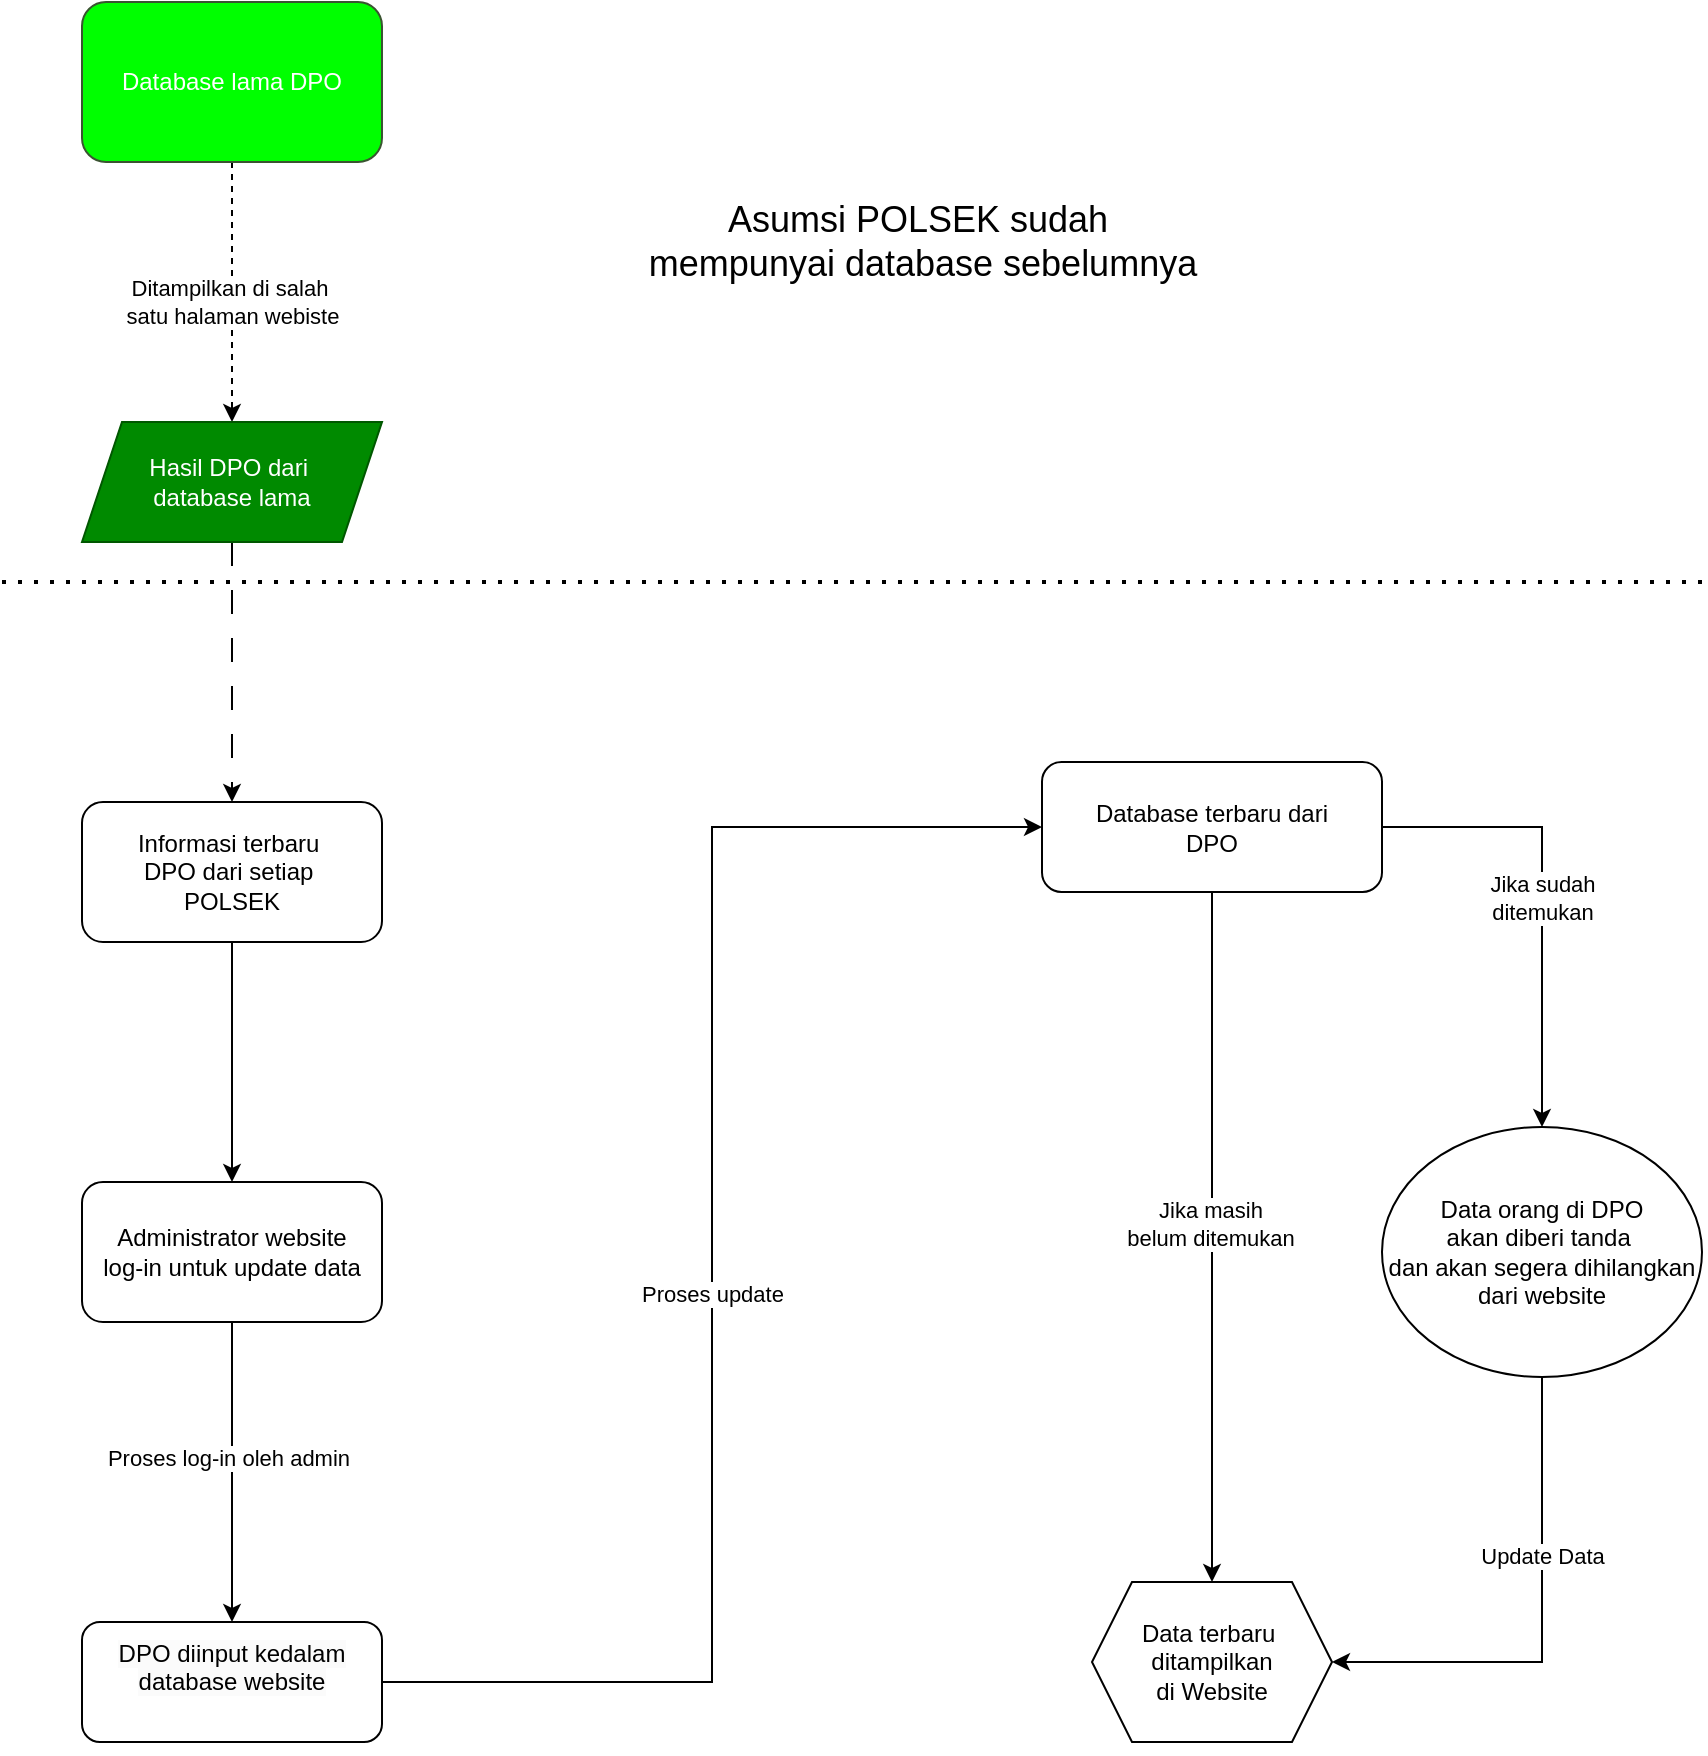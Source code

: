 <mxfile version="24.8.0">
  <diagram name="Page-1" id="Y2Z3QBvSURFrjnvNMTKX">
    <mxGraphModel dx="2276" dy="781" grid="1" gridSize="10" guides="1" tooltips="1" connect="1" arrows="1" fold="1" page="1" pageScale="1" pageWidth="850" pageHeight="1100" math="0" shadow="0">
      <root>
        <mxCell id="0" />
        <mxCell id="1" parent="0" />
        <mxCell id="81gL1InJ4I37fE2AfEwD-23" style="edgeStyle=orthogonalEdgeStyle;rounded=0;orthogonalLoop=1;jettySize=auto;html=1;" edge="1" parent="1" source="81gL1InJ4I37fE2AfEwD-1" target="81gL1InJ4I37fE2AfEwD-3">
          <mxGeometry relative="1" as="geometry" />
        </mxCell>
        <mxCell id="81gL1InJ4I37fE2AfEwD-1" value="Informasi terbaru&amp;nbsp;&lt;div&gt;DPO dari setiap&amp;nbsp;&lt;/div&gt;&lt;div&gt;POLSEK&lt;/div&gt;" style="rounded=1;whiteSpace=wrap;html=1;" vertex="1" parent="1">
          <mxGeometry x="40" y="430" width="150" height="70" as="geometry" />
        </mxCell>
        <mxCell id="81gL1InJ4I37fE2AfEwD-8" value="" style="edgeStyle=orthogonalEdgeStyle;rounded=0;orthogonalLoop=1;jettySize=auto;html=1;entryX=0.5;entryY=0;entryDx=0;entryDy=0;" edge="1" parent="1" source="81gL1InJ4I37fE2AfEwD-3" target="81gL1InJ4I37fE2AfEwD-6">
          <mxGeometry relative="1" as="geometry" />
        </mxCell>
        <mxCell id="81gL1InJ4I37fE2AfEwD-12" value="Proses log-in oleh admin" style="edgeLabel;html=1;align=center;verticalAlign=middle;resizable=0;points=[];" vertex="1" connectable="0" parent="81gL1InJ4I37fE2AfEwD-8">
          <mxGeometry x="-0.1" y="-2" relative="1" as="geometry">
            <mxPoint as="offset" />
          </mxGeometry>
        </mxCell>
        <mxCell id="81gL1InJ4I37fE2AfEwD-3" value="Administrator website&lt;div&gt;log-in untuk update data&lt;/div&gt;" style="rounded=1;whiteSpace=wrap;html=1;" vertex="1" parent="1">
          <mxGeometry x="40" y="620" width="150" height="70" as="geometry" />
        </mxCell>
        <mxCell id="81gL1InJ4I37fE2AfEwD-14" style="edgeStyle=orthogonalEdgeStyle;rounded=0;orthogonalLoop=1;jettySize=auto;html=1;entryX=0;entryY=0.5;entryDx=0;entryDy=0;" edge="1" parent="1" source="81gL1InJ4I37fE2AfEwD-6" target="81gL1InJ4I37fE2AfEwD-13">
          <mxGeometry relative="1" as="geometry" />
        </mxCell>
        <mxCell id="81gL1InJ4I37fE2AfEwD-24" value="Proses update" style="edgeLabel;html=1;align=center;verticalAlign=middle;resizable=0;points=[];" vertex="1" connectable="0" parent="81gL1InJ4I37fE2AfEwD-14">
          <mxGeometry x="-0.052" relative="1" as="geometry">
            <mxPoint as="offset" />
          </mxGeometry>
        </mxCell>
        <mxCell id="81gL1InJ4I37fE2AfEwD-6" value="&#xa;&lt;span style=&quot;color: rgb(0, 0, 0); font-family: Helvetica; font-size: 12px; font-style: normal; font-variant-ligatures: normal; font-variant-caps: normal; font-weight: 400; letter-spacing: normal; orphans: 2; text-indent: 0px; text-transform: none; widows: 2; word-spacing: 0px; -webkit-text-stroke-width: 0px; white-space: normal; background-color: rgb(251, 251, 251); text-decoration-thickness: initial; text-decoration-style: initial; text-decoration-color: initial; float: none; display: inline !important;&quot;&gt;DPO diinput kedalam database website&lt;/span&gt;&#xa;&#xa;" style="rounded=1;whiteSpace=wrap;html=1;align=center;verticalAlign=middle;" vertex="1" parent="1">
          <mxGeometry x="40" y="840" width="150" height="60" as="geometry" />
        </mxCell>
        <mxCell id="81gL1InJ4I37fE2AfEwD-30" style="edgeStyle=orthogonalEdgeStyle;rounded=0;orthogonalLoop=1;jettySize=auto;html=1;" edge="1" parent="1" source="81gL1InJ4I37fE2AfEwD-13" target="81gL1InJ4I37fE2AfEwD-29">
          <mxGeometry relative="1" as="geometry" />
        </mxCell>
        <mxCell id="81gL1InJ4I37fE2AfEwD-34" value="Jika masih&lt;div&gt;belum ditemukan&lt;/div&gt;" style="edgeLabel;html=1;align=center;verticalAlign=middle;resizable=0;points=[];" vertex="1" connectable="0" parent="81gL1InJ4I37fE2AfEwD-30">
          <mxGeometry x="-0.038" y="-1" relative="1" as="geometry">
            <mxPoint as="offset" />
          </mxGeometry>
        </mxCell>
        <mxCell id="81gL1InJ4I37fE2AfEwD-31" value="Jika sudah&lt;div&gt;ditemukan&lt;/div&gt;" style="edgeStyle=orthogonalEdgeStyle;rounded=0;orthogonalLoop=1;jettySize=auto;html=1;" edge="1" parent="1" source="81gL1InJ4I37fE2AfEwD-13" target="81gL1InJ4I37fE2AfEwD-28">
          <mxGeometry relative="1" as="geometry">
            <Array as="points">
              <mxPoint x="770" y="443" />
            </Array>
          </mxGeometry>
        </mxCell>
        <mxCell id="81gL1InJ4I37fE2AfEwD-13" value="Database terbaru dari&lt;div&gt;DPO&lt;/div&gt;" style="rounded=1;whiteSpace=wrap;html=1;" vertex="1" parent="1">
          <mxGeometry x="520" y="410" width="170" height="65" as="geometry" />
        </mxCell>
        <mxCell id="81gL1InJ4I37fE2AfEwD-18" style="edgeStyle=orthogonalEdgeStyle;rounded=0;orthogonalLoop=1;jettySize=auto;html=1;dashed=1;" edge="1" parent="1" source="81gL1InJ4I37fE2AfEwD-15" target="81gL1InJ4I37fE2AfEwD-17">
          <mxGeometry relative="1" as="geometry" />
        </mxCell>
        <mxCell id="81gL1InJ4I37fE2AfEwD-19" value="Ditampilkan di salah&amp;nbsp;&lt;div&gt;satu halaman webiste&lt;/div&gt;" style="edgeLabel;html=1;align=center;verticalAlign=middle;resizable=0;points=[];" vertex="1" connectable="0" parent="81gL1InJ4I37fE2AfEwD-18">
          <mxGeometry x="0.067" relative="1" as="geometry">
            <mxPoint as="offset" />
          </mxGeometry>
        </mxCell>
        <mxCell id="81gL1InJ4I37fE2AfEwD-15" value="&lt;font&gt;Database lama DPO&lt;/font&gt;" style="rounded=1;whiteSpace=wrap;html=1;fillColor=#00FF00;strokeColor=#3A5431;fontColor=#FFFFFF;align=center;" vertex="1" parent="1">
          <mxGeometry x="40" y="30" width="150" height="80" as="geometry" />
        </mxCell>
        <mxCell id="81gL1InJ4I37fE2AfEwD-22" style="edgeStyle=orthogonalEdgeStyle;rounded=0;orthogonalLoop=1;jettySize=auto;html=1;entryX=0.5;entryY=0;entryDx=0;entryDy=0;dashed=1;dashPattern=12 12;" edge="1" parent="1" source="81gL1InJ4I37fE2AfEwD-17" target="81gL1InJ4I37fE2AfEwD-1">
          <mxGeometry relative="1" as="geometry" />
        </mxCell>
        <mxCell id="81gL1InJ4I37fE2AfEwD-17" value="Hasil DPO dari&amp;nbsp;&lt;div&gt;database lama&lt;/div&gt;" style="shape=parallelogram;perimeter=parallelogramPerimeter;whiteSpace=wrap;html=1;fixedSize=1;fillColor=#008a00;fontColor=#ffffff;strokeColor=#005700;" vertex="1" parent="1">
          <mxGeometry x="40" y="240" width="150" height="60" as="geometry" />
        </mxCell>
        <mxCell id="81gL1InJ4I37fE2AfEwD-20" value="" style="endArrow=none;dashed=1;html=1;dashPattern=1 3;strokeWidth=2;rounded=0;" edge="1" parent="1">
          <mxGeometry width="50" height="50" relative="1" as="geometry">
            <mxPoint y="320" as="sourcePoint" />
            <mxPoint x="850" y="320" as="targetPoint" />
            <Array as="points">
              <mxPoint x="80" y="320" />
            </Array>
          </mxGeometry>
        </mxCell>
        <mxCell id="81gL1InJ4I37fE2AfEwD-21" value="Asumsi POLSEK sudah&amp;nbsp;&lt;div&gt;mempunyai database sebelumnya&lt;/div&gt;" style="text;html=1;align=center;verticalAlign=middle;resizable=0;points=[];autosize=1;strokeColor=none;fillColor=none;fontSize=18;" vertex="1" parent="1">
          <mxGeometry x="310" y="120" width="300" height="60" as="geometry" />
        </mxCell>
        <mxCell id="81gL1InJ4I37fE2AfEwD-32" style="edgeStyle=orthogonalEdgeStyle;rounded=0;orthogonalLoop=1;jettySize=auto;html=1;" edge="1" parent="1" source="81gL1InJ4I37fE2AfEwD-28" target="81gL1InJ4I37fE2AfEwD-29">
          <mxGeometry relative="1" as="geometry">
            <mxPoint x="670" y="870" as="targetPoint" />
            <Array as="points">
              <mxPoint x="770" y="860" />
            </Array>
          </mxGeometry>
        </mxCell>
        <mxCell id="81gL1InJ4I37fE2AfEwD-35" value="Update Data" style="edgeLabel;html=1;align=center;verticalAlign=middle;resizable=0;points=[];" vertex="1" connectable="0" parent="81gL1InJ4I37fE2AfEwD-32">
          <mxGeometry x="-0.281" relative="1" as="geometry">
            <mxPoint as="offset" />
          </mxGeometry>
        </mxCell>
        <mxCell id="81gL1InJ4I37fE2AfEwD-28" value="Data orang di DPO&lt;div&gt;akan diberi tanda&amp;nbsp;&lt;/div&gt;&lt;div&gt;dan akan segera dihilangkan dari website&lt;/div&gt;" style="ellipse;whiteSpace=wrap;html=1;" vertex="1" parent="1">
          <mxGeometry x="690" y="592.5" width="160" height="125" as="geometry" />
        </mxCell>
        <mxCell id="81gL1InJ4I37fE2AfEwD-29" value="Data terbaru&amp;nbsp;&lt;br&gt;ditampilkan&lt;div&gt;di Website&lt;/div&gt;" style="shape=hexagon;perimeter=hexagonPerimeter2;whiteSpace=wrap;html=1;fixedSize=1;" vertex="1" parent="1">
          <mxGeometry x="545" y="820" width="120" height="80" as="geometry" />
        </mxCell>
      </root>
    </mxGraphModel>
  </diagram>
</mxfile>
